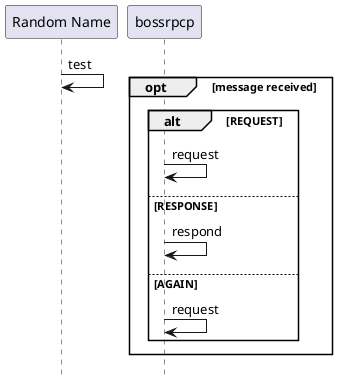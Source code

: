 @startuml
!pragma teoz true

'!theme crt-amber
'skinparam backgroundColor #000000

participant "Random Name" as foo

hide footbox

'foo -> foo : test
  opt message received
    alt REQUEST
        bossrpcp -> bossrpcp : request
    else RESPONSE
        bossrpcp -> bossrpcp : respond
    else AGAIN
     bossrpcp -> bossrpcp : request
    end
end
& foo -> foo : test

@enduml
